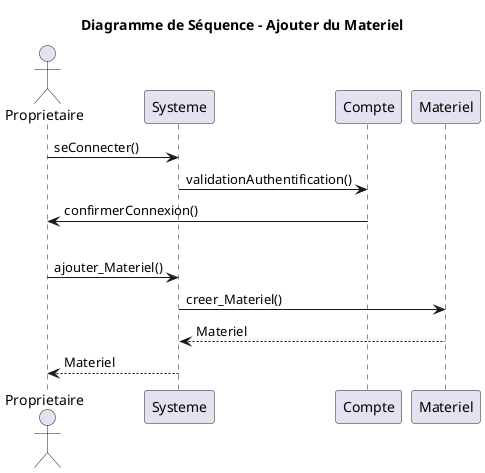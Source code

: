 @startuml
title Diagramme de Séquence - Ajouter du Materiel
actor Proprietaire
participant Systeme
participant Compte
participant Materiel

'Connexion à un compte'
Proprietaire -> Systeme: seConnecter()
Systeme -> Compte: validationAuthentification()
Compte -> Proprietaire: confirmerConnexion()

'Séparation'
|||

'Propriétaire ajoute un Materiel'
Proprietaire -> Systeme: ajouter_Materiel()
Systeme -> Materiel: creer_Materiel()
Materiel --> Systeme: Materiel
Systeme --> Proprietaire: Materiel

@enduml